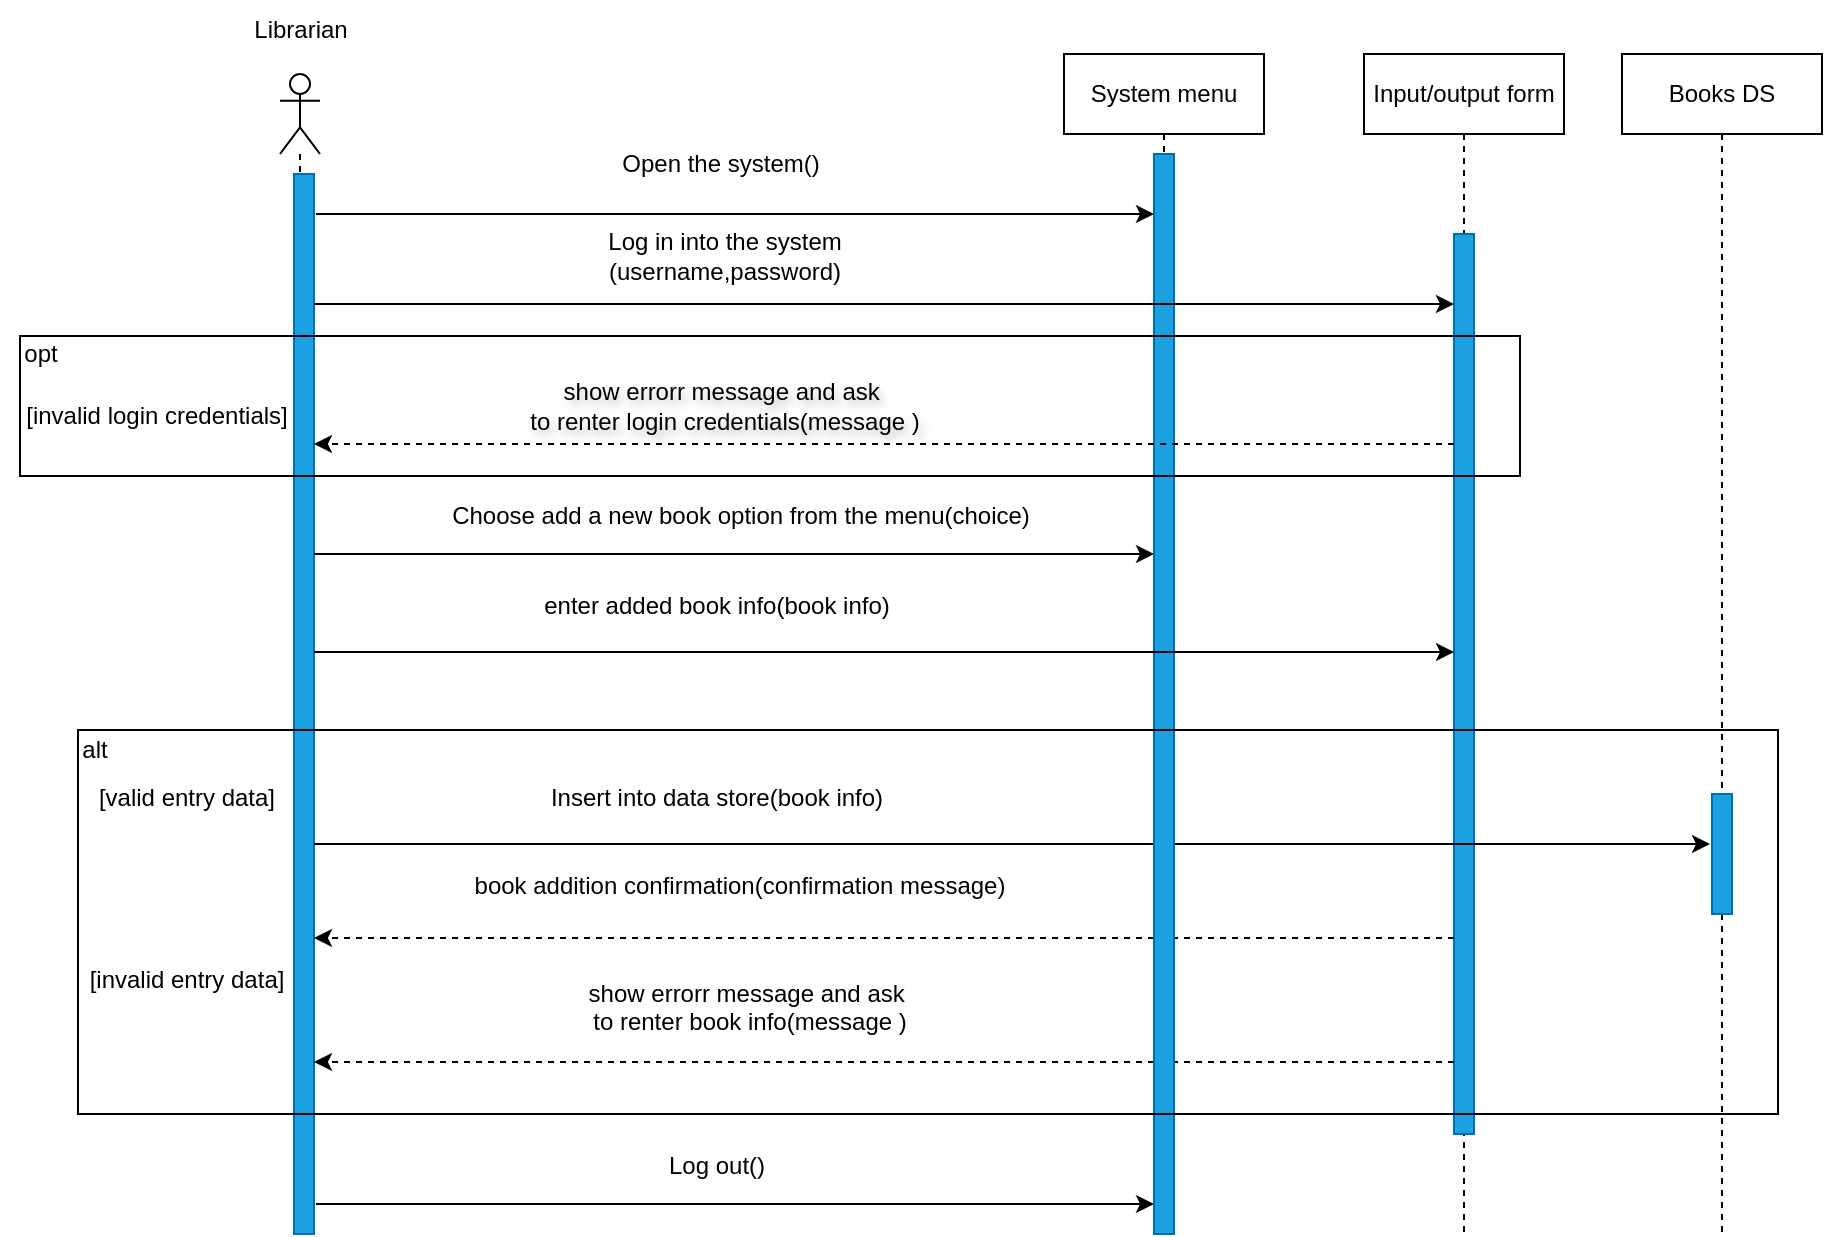 <mxfile version="24.4.0" type="device">
  <diagram name="Page-1" id="K36B-8KeolQh_DIfhz86">
    <mxGraphModel dx="1047" dy="1714" grid="1" gridSize="10" guides="1" tooltips="1" connect="1" arrows="1" fold="1" page="1" pageScale="1" pageWidth="1169" pageHeight="827" math="0" shadow="0">
      <root>
        <mxCell id="0" />
        <mxCell id="1" parent="0" />
        <mxCell id="Sb-p2t8MkRQemnGIZSPA-1" value="" style="group" parent="1" vertex="1" connectable="0">
          <mxGeometry x="100" y="-722" width="911" height="617" as="geometry" />
        </mxCell>
        <mxCell id="JQlLi9H9kjLhAP4fJxrG-5" value="Books DS" style="shape=umlLifeline;perimeter=lifelinePerimeter;whiteSpace=wrap;html=1;container=0;dropTarget=0;collapsible=0;recursiveResize=0;outlineConnect=0;portConstraint=eastwest;newEdgeStyle={&quot;edgeStyle&quot;:&quot;elbowEdgeStyle&quot;,&quot;elbow&quot;:&quot;vertical&quot;,&quot;curved&quot;:0,&quot;rounded&quot;:0};" parent="Sb-p2t8MkRQemnGIZSPA-1" vertex="1">
          <mxGeometry x="811" y="27" width="100" height="590" as="geometry" />
        </mxCell>
        <mxCell id="JQlLi9H9kjLhAP4fJxrG-6" value="" style="html=1;points=[[0,0,0,0,5],[0,1,0,0,-5],[1,0,0,0,5],[1,1,0,0,-5]];perimeter=orthogonalPerimeter;outlineConnect=0;targetShapes=umlLifeline;portConstraint=eastwest;newEdgeStyle={&quot;curved&quot;:0,&quot;rounded&quot;:0};fillColor=#1ba1e2;container=0;fontColor=#ffffff;strokeColor=#006EAF;" parent="JQlLi9H9kjLhAP4fJxrG-5" vertex="1">
          <mxGeometry x="45" y="370" width="10" height="60" as="geometry" />
        </mxCell>
        <mxCell id="JQlLi9H9kjLhAP4fJxrG-3" value="" style="shape=umlLifeline;perimeter=lifelinePerimeter;whiteSpace=wrap;html=1;container=0;dropTarget=0;collapsible=0;recursiveResize=0;outlineConnect=0;portConstraint=eastwest;newEdgeStyle={&quot;curved&quot;:0,&quot;rounded&quot;:0};participant=umlActor;strokeWidth=1;" parent="Sb-p2t8MkRQemnGIZSPA-1" vertex="1">
          <mxGeometry x="140" y="37" width="20" height="457" as="geometry" />
        </mxCell>
        <mxCell id="JQlLi9H9kjLhAP4fJxrG-8" value="Librarian" style="text;html=1;align=center;verticalAlign=middle;resizable=0;points=[];autosize=1;strokeColor=none;fillColor=none;container=0;" parent="Sb-p2t8MkRQemnGIZSPA-1" vertex="1">
          <mxGeometry x="115" width="70" height="30" as="geometry" />
        </mxCell>
        <mxCell id="JQlLi9H9kjLhAP4fJxrG-4" value="" style="html=1;points=[[0,0,0,0,5],[0,1,0,0,-5],[1,0,0,0,5],[1,1,0,0,-5]];perimeter=orthogonalPerimeter;outlineConnect=0;targetShapes=umlLifeline;portConstraint=eastwest;newEdgeStyle={&quot;curved&quot;:0,&quot;rounded&quot;:0};container=0;fillColor=#1ba1e2;fontColor=#ffffff;strokeColor=#006EAF;" parent="Sb-p2t8MkRQemnGIZSPA-1" vertex="1">
          <mxGeometry x="147" y="87" width="10" height="530" as="geometry" />
        </mxCell>
        <mxCell id="AUmYcB81qlfZEUZxodqz-3" value="System menu" style="shape=umlLifeline;perimeter=lifelinePerimeter;whiteSpace=wrap;html=1;container=0;dropTarget=0;collapsible=0;recursiveResize=0;outlineConnect=0;portConstraint=eastwest;newEdgeStyle={&quot;edgeStyle&quot;:&quot;elbowEdgeStyle&quot;,&quot;elbow&quot;:&quot;vertical&quot;,&quot;curved&quot;:0,&quot;rounded&quot;:0};" parent="Sb-p2t8MkRQemnGIZSPA-1" vertex="1">
          <mxGeometry x="532" y="27" width="100" height="590" as="geometry" />
        </mxCell>
        <mxCell id="AUmYcB81qlfZEUZxodqz-6" value="" style="endArrow=classic;html=1;rounded=0;" parent="Sb-p2t8MkRQemnGIZSPA-1" target="AUmYcB81qlfZEUZxodqz-4" edge="1">
          <mxGeometry width="50" height="50" relative="1" as="geometry">
            <mxPoint x="157" y="277" as="sourcePoint" />
            <mxPoint x="572" y="277" as="targetPoint" />
          </mxGeometry>
        </mxCell>
        <mxCell id="AUmYcB81qlfZEUZxodqz-7" value="Choose add a new book&amp;nbsp;option from the menu&lt;span style=&quot;background-color: initial;&quot;&gt;(choice)&lt;/span&gt;" style="text;html=1;align=center;verticalAlign=middle;resizable=0;points=[];autosize=1;strokeColor=none;fillColor=none;" parent="Sb-p2t8MkRQemnGIZSPA-1" vertex="1">
          <mxGeometry x="215" y="243" width="310" height="30" as="geometry" />
        </mxCell>
        <mxCell id="AUmYcB81qlfZEUZxodqz-8" value="Input/output form" style="shape=umlLifeline;perimeter=lifelinePerimeter;whiteSpace=wrap;html=1;container=0;dropTarget=0;collapsible=0;recursiveResize=0;outlineConnect=0;portConstraint=eastwest;newEdgeStyle={&quot;edgeStyle&quot;:&quot;elbowEdgeStyle&quot;,&quot;elbow&quot;:&quot;vertical&quot;,&quot;curved&quot;:0,&quot;rounded&quot;:0};" parent="Sb-p2t8MkRQemnGIZSPA-1" vertex="1">
          <mxGeometry x="682" y="27" width="100" height="590" as="geometry" />
        </mxCell>
        <mxCell id="AUmYcB81qlfZEUZxodqz-9" value="" style="html=1;points=[[0,0,0,0,5],[0,1,0,0,-5],[1,0,0,0,5],[1,1,0,0,-5]];perimeter=orthogonalPerimeter;outlineConnect=0;targetShapes=umlLifeline;portConstraint=eastwest;newEdgeStyle={&quot;curved&quot;:0,&quot;rounded&quot;:0};fillColor=#1ba1e2;container=0;fontColor=#ffffff;strokeColor=#006EAF;" parent="AUmYcB81qlfZEUZxodqz-8" vertex="1">
          <mxGeometry x="45" y="90" width="10" height="450" as="geometry" />
        </mxCell>
        <mxCell id="AUmYcB81qlfZEUZxodqz-11" value="enter added book info(book info)" style="text;html=1;align=center;verticalAlign=middle;resizable=0;points=[];autosize=1;strokeColor=none;fillColor=none;" parent="Sb-p2t8MkRQemnGIZSPA-1" vertex="1">
          <mxGeometry x="258" y="288" width="200" height="30" as="geometry" />
        </mxCell>
        <mxCell id="AUmYcB81qlfZEUZxodqz-13" value="" style="endArrow=classic;html=1;rounded=0;" parent="Sb-p2t8MkRQemnGIZSPA-1" edge="1">
          <mxGeometry width="50" height="50" relative="1" as="geometry">
            <mxPoint x="157" y="422.0" as="sourcePoint" />
            <mxPoint x="855" y="422.0" as="targetPoint" />
          </mxGeometry>
        </mxCell>
        <mxCell id="AUmYcB81qlfZEUZxodqz-14" value="Insert into data store(book info)" style="text;html=1;align=center;verticalAlign=middle;resizable=0;points=[];autosize=1;strokeColor=none;fillColor=none;rotation=0;" parent="Sb-p2t8MkRQemnGIZSPA-1" vertex="1">
          <mxGeometry x="263" y="384" width="190" height="30" as="geometry" />
        </mxCell>
        <mxCell id="AUmYcB81qlfZEUZxodqz-15" value="" style="html=1;labelBackgroundColor=#ffffff;startArrow=none;startFill=0;startSize=6;endArrow=classic;endFill=1;endSize=6;jettySize=auto;orthogonalLoop=1;strokeWidth=1;dashed=1;fontSize=14;rounded=0;" parent="Sb-p2t8MkRQemnGIZSPA-1" edge="1" source="AUmYcB81qlfZEUZxodqz-9">
          <mxGeometry width="60" height="60" relative="1" as="geometry">
            <mxPoint x="720" y="469" as="sourcePoint" />
            <mxPoint x="157" y="469.0" as="targetPoint" />
          </mxGeometry>
        </mxCell>
        <mxCell id="AUmYcB81qlfZEUZxodqz-16" value="book addition confirmation(confirmation message)" style="text;align=center;verticalAlign=middle;resizable=0;points=[];autosize=1;strokeColor=none;fillColor=none;" parent="Sb-p2t8MkRQemnGIZSPA-1" vertex="1">
          <mxGeometry x="225" y="427" width="290" height="30" as="geometry" />
        </mxCell>
        <mxCell id="AUmYcB81qlfZEUZxodqz-17" value="alt" style="text;html=1;align=center;verticalAlign=middle;resizable=0;points=[];autosize=1;strokeColor=none;fillColor=none;" parent="Sb-p2t8MkRQemnGIZSPA-1" vertex="1">
          <mxGeometry x="27" y="360" width="40" height="30" as="geometry" />
        </mxCell>
        <mxCell id="AUmYcB81qlfZEUZxodqz-18" value="[valid entry data]" style="text;html=1;align=center;verticalAlign=middle;resizable=0;points=[];autosize=1;strokeColor=none;fillColor=none;" parent="Sb-p2t8MkRQemnGIZSPA-1" vertex="1">
          <mxGeometry x="38" y="384" width="110" height="30" as="geometry" />
        </mxCell>
        <mxCell id="AUmYcB81qlfZEUZxodqz-19" value="[invalid entry data]" style="text;html=1;align=center;verticalAlign=middle;resizable=0;points=[];autosize=1;strokeColor=none;fillColor=none;" parent="Sb-p2t8MkRQemnGIZSPA-1" vertex="1">
          <mxGeometry x="33" y="475" width="120" height="30" as="geometry" />
        </mxCell>
        <mxCell id="AUmYcB81qlfZEUZxodqz-20" value="" style="html=1;labelBackgroundColor=#ffffff;startArrow=none;startFill=0;startSize=6;endArrow=classic;endFill=1;endSize=6;jettySize=auto;orthogonalLoop=1;strokeWidth=1;dashed=1;fontSize=14;rounded=0;" parent="Sb-p2t8MkRQemnGIZSPA-1" source="AUmYcB81qlfZEUZxodqz-9" edge="1">
          <mxGeometry width="60" height="60" relative="1" as="geometry">
            <mxPoint x="852" y="531" as="sourcePoint" />
            <mxPoint x="157" y="531" as="targetPoint" />
          </mxGeometry>
        </mxCell>
        <mxCell id="AUmYcB81qlfZEUZxodqz-21" value="show errorr message and ask &#xa;to renter book info(message )" style="text;align=center;verticalAlign=middle;resizable=0;points=[];autosize=1;strokeColor=none;fillColor=none;" parent="Sb-p2t8MkRQemnGIZSPA-1" vertex="1">
          <mxGeometry x="285" y="483" width="180" height="40" as="geometry" />
        </mxCell>
        <mxCell id="AUmYcB81qlfZEUZxodqz-23" value="" style="endArrow=classic;html=1;rounded=0;" parent="Sb-p2t8MkRQemnGIZSPA-1" edge="1">
          <mxGeometry width="50" height="50" relative="1" as="geometry">
            <mxPoint x="158" y="602" as="sourcePoint" />
            <mxPoint x="577" y="602" as="targetPoint" />
          </mxGeometry>
        </mxCell>
        <mxCell id="AUmYcB81qlfZEUZxodqz-24" value="Log out()" style="text;html=1;align=center;verticalAlign=middle;resizable=0;points=[];autosize=1;strokeColor=none;fillColor=none;" parent="Sb-p2t8MkRQemnGIZSPA-1" vertex="1">
          <mxGeometry x="323" y="568" width="70" height="30" as="geometry" />
        </mxCell>
        <mxCell id="AUmYcB81qlfZEUZxodqz-4" value="" style="html=1;points=[[0,0,0,0,5],[0,1,0,0,-5],[1,0,0,0,5],[1,1,0,0,-5]];perimeter=orthogonalPerimeter;outlineConnect=0;targetShapes=umlLifeline;portConstraint=eastwest;newEdgeStyle={&quot;curved&quot;:0,&quot;rounded&quot;:0};fillColor=#1ba1e2;container=0;fontColor=#ffffff;strokeColor=#006EAF;" parent="Sb-p2t8MkRQemnGIZSPA-1" vertex="1">
          <mxGeometry x="577" y="77" width="10" height="540" as="geometry" />
        </mxCell>
        <mxCell id="AUmYcB81qlfZEUZxodqz-26" value="" style="endArrow=classic;html=1;rounded=0;" parent="Sb-p2t8MkRQemnGIZSPA-1" target="AUmYcB81qlfZEUZxodqz-4" edge="1">
          <mxGeometry width="50" height="50" relative="1" as="geometry">
            <mxPoint x="158" y="107" as="sourcePoint" />
            <mxPoint x="573" y="107" as="targetPoint" />
          </mxGeometry>
        </mxCell>
        <mxCell id="AUmYcB81qlfZEUZxodqz-27" value="Open the system()" style="text;html=1;align=center;verticalAlign=middle;resizable=0;points=[];autosize=1;strokeColor=none;fillColor=none;" parent="Sb-p2t8MkRQemnGIZSPA-1" vertex="1">
          <mxGeometry x="300" y="67" width="120" height="30" as="geometry" />
        </mxCell>
        <mxCell id="AUmYcB81qlfZEUZxodqz-28" value="" style="endArrow=classic;html=1;rounded=0;" parent="Sb-p2t8MkRQemnGIZSPA-1" edge="1">
          <mxGeometry width="50" height="50" relative="1" as="geometry">
            <mxPoint x="157" y="152" as="sourcePoint" />
            <mxPoint x="727" y="152" as="targetPoint" />
          </mxGeometry>
        </mxCell>
        <mxCell id="qogOphrt53on1upXUYAq-1" value="Log in into the system&lt;div&gt;(username,password)&lt;/div&gt;" style="text;html=1;align=center;verticalAlign=middle;resizable=0;points=[];autosize=1;strokeColor=none;fillColor=none;" parent="Sb-p2t8MkRQemnGIZSPA-1" vertex="1">
          <mxGeometry x="292" y="108" width="140" height="40" as="geometry" />
        </mxCell>
        <mxCell id="qogOphrt53on1upXUYAq-2" value="" style="rounded=0;whiteSpace=wrap;html=1;fillColor=none;" parent="Sb-p2t8MkRQemnGIZSPA-1" vertex="1">
          <mxGeometry x="10" y="168" width="750" height="70" as="geometry" />
        </mxCell>
        <mxCell id="qogOphrt53on1upXUYAq-3" value="opt" style="text;html=1;align=center;verticalAlign=middle;resizable=0;points=[];autosize=1;strokeColor=none;fillColor=none;" parent="Sb-p2t8MkRQemnGIZSPA-1" vertex="1">
          <mxGeometry y="162" width="40" height="30" as="geometry" />
        </mxCell>
        <mxCell id="qogOphrt53on1upXUYAq-4" value="[invalid login credentials]" style="text;html=1;align=center;verticalAlign=middle;resizable=0;points=[];autosize=1;strokeColor=none;fillColor=none;" parent="Sb-p2t8MkRQemnGIZSPA-1" vertex="1">
          <mxGeometry x="3" y="193" width="150" height="30" as="geometry" />
        </mxCell>
        <mxCell id="qogOphrt53on1upXUYAq-5" value="" style="html=1;labelBackgroundColor=#ffffff;startArrow=none;startFill=0;startSize=6;endArrow=classic;endFill=1;endSize=6;jettySize=auto;orthogonalLoop=1;strokeWidth=1;dashed=1;fontSize=14;rounded=0;" parent="Sb-p2t8MkRQemnGIZSPA-1" edge="1">
          <mxGeometry width="60" height="60" relative="1" as="geometry">
            <mxPoint x="727" y="222" as="sourcePoint" />
            <mxPoint x="157" y="222" as="targetPoint" />
          </mxGeometry>
        </mxCell>
        <mxCell id="dBYR0yPxDUeKHXohwZqm-2" value="show errorr&amp;nbsp;message and ask&amp;nbsp;&lt;div&gt;to renter login credentials(message&amp;nbsp;)&lt;/div&gt;" style="text;align=center;verticalAlign=middle;resizable=0;points=[];autosize=1;strokeColor=none;fillColor=none;strokeWidth=1;perimeterSpacing=0;spacing=2;spacingTop=0;spacingLeft=0;spacingBottom=0;textShadow=1;html=1;" parent="Sb-p2t8MkRQemnGIZSPA-1" vertex="1">
          <mxGeometry x="252" y="183" width="220" height="40" as="geometry" />
        </mxCell>
        <mxCell id="dBYR0yPxDUeKHXohwZqm-3" value="" style="endArrow=classic;html=1;rounded=0;" parent="Sb-p2t8MkRQemnGIZSPA-1" edge="1">
          <mxGeometry width="50" height="50" relative="1" as="geometry">
            <mxPoint x="157" y="326" as="sourcePoint" />
            <mxPoint x="727" y="326" as="targetPoint" />
          </mxGeometry>
        </mxCell>
        <mxCell id="AUmYcB81qlfZEUZxodqz-12" value="" style="rounded=0;whiteSpace=wrap;html=1;fillColor=none;" parent="Sb-p2t8MkRQemnGIZSPA-1" vertex="1">
          <mxGeometry x="39" y="365" width="850" height="192" as="geometry" />
        </mxCell>
      </root>
    </mxGraphModel>
  </diagram>
</mxfile>
